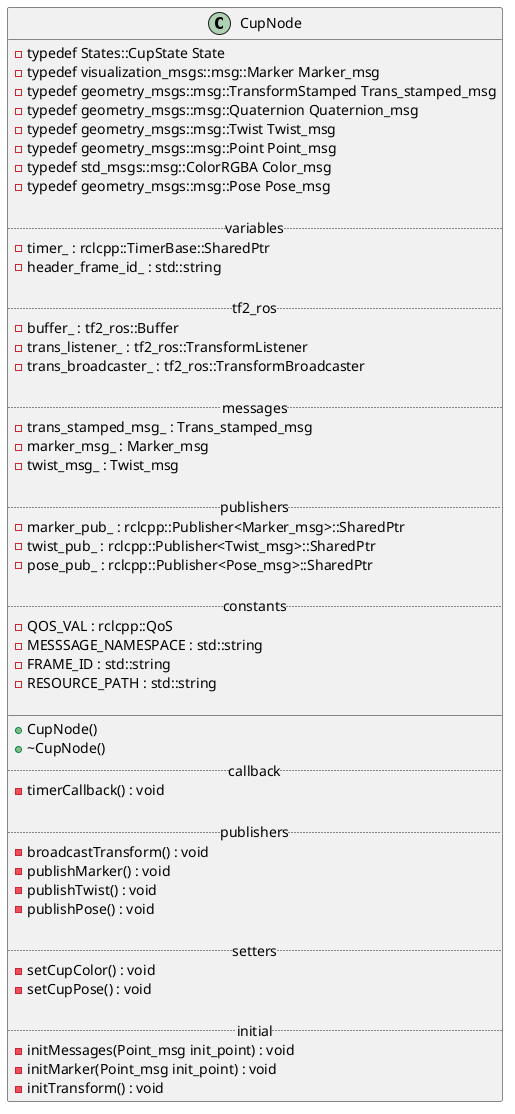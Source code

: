 @startuml
'https://plantuml.com/class-diagram

skinparam backgroundColor transparent

class CupNode
{
    {field} -typedef States::CupState State
    {field} -typedef visualization_msgs::msg::Marker Marker_msg
    {field} -typedef geometry_msgs::msg::TransformStamped Trans_stamped_msg
    {field} -typedef geometry_msgs::msg::Quaternion Quaternion_msg
    {field} -typedef geometry_msgs::msg::Twist Twist_msg
    {field} -typedef geometry_msgs::msg::Point Point_msg
    {field} -typedef std_msgs::msg::ColorRGBA Color_msg
    {field} -typedef geometry_msgs::msg::Pose Pose_msg

    ..variables..
    {field} -timer_ : rclcpp::TimerBase::SharedPtr
    {field} -header_frame_id_ : std::string

    ..tf2_ros..
    {field} -buffer_ : tf2_ros::Buffer
    {field} -trans_listener_ : tf2_ros::TransformListener
    {field} -trans_broadcaster_ : tf2_ros::TransformBroadcaster

    ..messages..
    {field} -trans_stamped_msg_ : Trans_stamped_msg
    {field} -marker_msg_ : Marker_msg
    {field} -twist_msg_ : Twist_msg

    ..publishers..
    {field} -marker_pub_ : rclcpp::Publisher<Marker_msg>::SharedPtr
    {field} -twist_pub_ : rclcpp::Publisher<Twist_msg>::SharedPtr
    {field} -pose_pub_ : rclcpp::Publisher<Pose_msg>::SharedPtr

    ..constants..
    {field} -QOS_VAL : rclcpp::QoS
    {field} -MESSSAGE_NAMESPACE : std::string
    {field} -FRAME_ID : std::string
    {field} -RESOURCE_PATH : std::string

    __
    {method} +CupNode()
    {method} +~CupNode()
    ..callback..
    {method} -timerCallback() : void

    ..publishers..
    {method} -broadcastTransform() : void
    {method} -publishMarker() : void
    {method} -publishTwist() : void
    {method} -publishPose() : void

    ..setters..
    {method} -setCupColor() : void
    {method} -setCupPose() : void

    ..initial..
    {method} -initMessages(Point_msg init_point) : void
    {method} -initMarker(Point_msg init_point) : void
    {method} -initTransform() : void
}

'rclcpp::Node->CupNode

@enduml